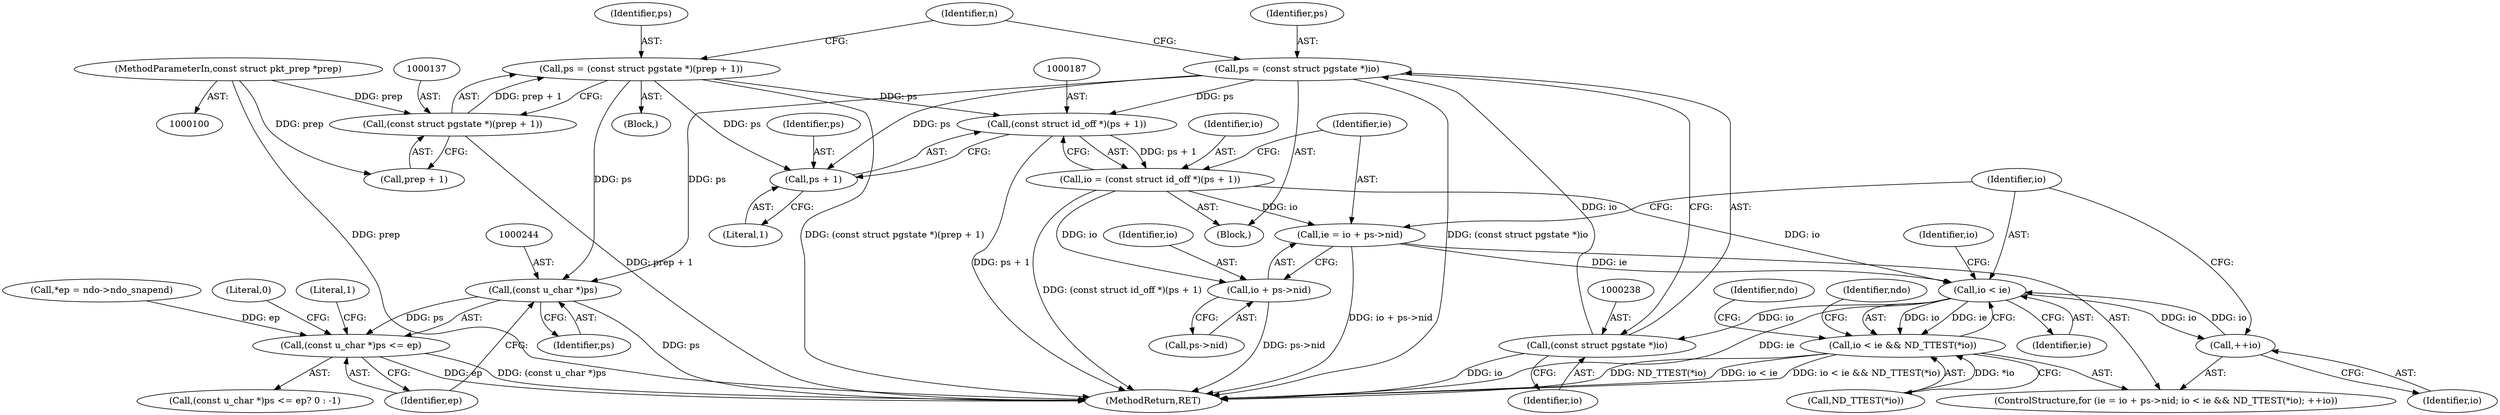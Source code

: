 digraph "0_tcpdump_cc356512f512e7fa423b3674db4bb31dbe40ffec@pointer" {
"1000235" [label="(Call,ps = (const struct pgstate *)io)"];
"1000237" [label="(Call,(const struct pgstate *)io)"];
"1000200" [label="(Call,io < ie)"];
"1000206" [label="(Call,++io)"];
"1000184" [label="(Call,io = (const struct id_off *)(ps + 1))"];
"1000186" [label="(Call,(const struct id_off *)(ps + 1))"];
"1000235" [label="(Call,ps = (const struct pgstate *)io)"];
"1000134" [label="(Call,ps = (const struct pgstate *)(prep + 1))"];
"1000136" [label="(Call,(const struct pgstate *)(prep + 1))"];
"1000102" [label="(MethodParameterIn,const struct pkt_prep *prep)"];
"1000192" [label="(Call,ie = io + ps->nid)"];
"1000199" [label="(Call,io < ie && ND_TTEST(*io))"];
"1000188" [label="(Call,ps + 1)"];
"1000243" [label="(Call,(const u_char *)ps)"];
"1000242" [label="(Call,(const u_char *)ps <= ep)"];
"1000194" [label="(Call,io + ps->nid)"];
"1000145" [label="(Identifier,n)"];
"1000188" [label="(Call,ps + 1)"];
"1000206" [label="(Call,++io)"];
"1000239" [label="(Identifier,io)"];
"1000235" [label="(Call,ps = (const struct pgstate *)io)"];
"1000203" [label="(Call,ND_TTEST(*io))"];
"1000211" [label="(Identifier,ndo)"];
"1000242" [label="(Call,(const u_char *)ps <= ep)"];
"1000249" [label="(Literal,1)"];
"1000190" [label="(Literal,1)"];
"1000237" [label="(Call,(const struct pgstate *)io)"];
"1000246" [label="(Identifier,ep)"];
"1000150" [label="(Block,)"];
"1000202" [label="(Identifier,ie)"];
"1000233" [label="(Identifier,ndo)"];
"1000108" [label="(Call,*ep = ndo->ndo_snapend)"];
"1000241" [label="(Call,(const u_char *)ps <= ep? 0 : -1)"];
"1000189" [label="(Identifier,ps)"];
"1000192" [label="(Call,ie = io + ps->nid)"];
"1000201" [label="(Identifier,io)"];
"1000207" [label="(Identifier,io)"];
"1000196" [label="(Call,ps->nid)"];
"1000243" [label="(Call,(const u_char *)ps)"];
"1000200" [label="(Call,io < ie)"];
"1000135" [label="(Identifier,ps)"];
"1000194" [label="(Call,io + ps->nid)"];
"1000184" [label="(Call,io = (const struct id_off *)(ps + 1))"];
"1000199" [label="(Call,io < ie && ND_TTEST(*io))"];
"1000205" [label="(Identifier,io)"];
"1000245" [label="(Identifier,ps)"];
"1000195" [label="(Identifier,io)"];
"1000136" [label="(Call,(const struct pgstate *)(prep + 1))"];
"1000236" [label="(Identifier,ps)"];
"1000186" [label="(Call,(const struct id_off *)(ps + 1))"];
"1000250" [label="(MethodReturn,RET)"];
"1000247" [label="(Literal,0)"];
"1000185" [label="(Identifier,io)"];
"1000104" [label="(Block,)"];
"1000134" [label="(Call,ps = (const struct pgstate *)(prep + 1))"];
"1000102" [label="(MethodParameterIn,const struct pkt_prep *prep)"];
"1000138" [label="(Call,prep + 1)"];
"1000191" [label="(ControlStructure,for (ie = io + ps->nid; io < ie && ND_TTEST(*io); ++io))"];
"1000193" [label="(Identifier,ie)"];
"1000235" -> "1000150"  [label="AST: "];
"1000235" -> "1000237"  [label="CFG: "];
"1000236" -> "1000235"  [label="AST: "];
"1000237" -> "1000235"  [label="AST: "];
"1000145" -> "1000235"  [label="CFG: "];
"1000235" -> "1000250"  [label="DDG: (const struct pgstate *)io"];
"1000235" -> "1000186"  [label="DDG: ps"];
"1000235" -> "1000188"  [label="DDG: ps"];
"1000237" -> "1000235"  [label="DDG: io"];
"1000235" -> "1000243"  [label="DDG: ps"];
"1000237" -> "1000239"  [label="CFG: "];
"1000238" -> "1000237"  [label="AST: "];
"1000239" -> "1000237"  [label="AST: "];
"1000237" -> "1000250"  [label="DDG: io"];
"1000200" -> "1000237"  [label="DDG: io"];
"1000200" -> "1000199"  [label="AST: "];
"1000200" -> "1000202"  [label="CFG: "];
"1000201" -> "1000200"  [label="AST: "];
"1000202" -> "1000200"  [label="AST: "];
"1000205" -> "1000200"  [label="CFG: "];
"1000199" -> "1000200"  [label="CFG: "];
"1000200" -> "1000250"  [label="DDG: ie"];
"1000200" -> "1000199"  [label="DDG: io"];
"1000200" -> "1000199"  [label="DDG: ie"];
"1000206" -> "1000200"  [label="DDG: io"];
"1000184" -> "1000200"  [label="DDG: io"];
"1000192" -> "1000200"  [label="DDG: ie"];
"1000200" -> "1000206"  [label="DDG: io"];
"1000206" -> "1000191"  [label="AST: "];
"1000206" -> "1000207"  [label="CFG: "];
"1000207" -> "1000206"  [label="AST: "];
"1000201" -> "1000206"  [label="CFG: "];
"1000184" -> "1000150"  [label="AST: "];
"1000184" -> "1000186"  [label="CFG: "];
"1000185" -> "1000184"  [label="AST: "];
"1000186" -> "1000184"  [label="AST: "];
"1000193" -> "1000184"  [label="CFG: "];
"1000184" -> "1000250"  [label="DDG: (const struct id_off *)(ps + 1)"];
"1000186" -> "1000184"  [label="DDG: ps + 1"];
"1000184" -> "1000192"  [label="DDG: io"];
"1000184" -> "1000194"  [label="DDG: io"];
"1000186" -> "1000188"  [label="CFG: "];
"1000187" -> "1000186"  [label="AST: "];
"1000188" -> "1000186"  [label="AST: "];
"1000186" -> "1000250"  [label="DDG: ps + 1"];
"1000134" -> "1000186"  [label="DDG: ps"];
"1000134" -> "1000104"  [label="AST: "];
"1000134" -> "1000136"  [label="CFG: "];
"1000135" -> "1000134"  [label="AST: "];
"1000136" -> "1000134"  [label="AST: "];
"1000145" -> "1000134"  [label="CFG: "];
"1000134" -> "1000250"  [label="DDG: (const struct pgstate *)(prep + 1)"];
"1000136" -> "1000134"  [label="DDG: prep + 1"];
"1000134" -> "1000188"  [label="DDG: ps"];
"1000134" -> "1000243"  [label="DDG: ps"];
"1000136" -> "1000138"  [label="CFG: "];
"1000137" -> "1000136"  [label="AST: "];
"1000138" -> "1000136"  [label="AST: "];
"1000136" -> "1000250"  [label="DDG: prep + 1"];
"1000102" -> "1000136"  [label="DDG: prep"];
"1000102" -> "1000100"  [label="AST: "];
"1000102" -> "1000250"  [label="DDG: prep"];
"1000102" -> "1000138"  [label="DDG: prep"];
"1000192" -> "1000191"  [label="AST: "];
"1000192" -> "1000194"  [label="CFG: "];
"1000193" -> "1000192"  [label="AST: "];
"1000194" -> "1000192"  [label="AST: "];
"1000201" -> "1000192"  [label="CFG: "];
"1000192" -> "1000250"  [label="DDG: io + ps->nid"];
"1000199" -> "1000191"  [label="AST: "];
"1000199" -> "1000203"  [label="CFG: "];
"1000203" -> "1000199"  [label="AST: "];
"1000211" -> "1000199"  [label="CFG: "];
"1000233" -> "1000199"  [label="CFG: "];
"1000199" -> "1000250"  [label="DDG: io < ie && ND_TTEST(*io)"];
"1000199" -> "1000250"  [label="DDG: io < ie"];
"1000199" -> "1000250"  [label="DDG: ND_TTEST(*io)"];
"1000203" -> "1000199"  [label="DDG: *io"];
"1000188" -> "1000190"  [label="CFG: "];
"1000189" -> "1000188"  [label="AST: "];
"1000190" -> "1000188"  [label="AST: "];
"1000243" -> "1000242"  [label="AST: "];
"1000243" -> "1000245"  [label="CFG: "];
"1000244" -> "1000243"  [label="AST: "];
"1000245" -> "1000243"  [label="AST: "];
"1000246" -> "1000243"  [label="CFG: "];
"1000243" -> "1000250"  [label="DDG: ps"];
"1000243" -> "1000242"  [label="DDG: ps"];
"1000242" -> "1000241"  [label="AST: "];
"1000242" -> "1000246"  [label="CFG: "];
"1000246" -> "1000242"  [label="AST: "];
"1000247" -> "1000242"  [label="CFG: "];
"1000249" -> "1000242"  [label="CFG: "];
"1000242" -> "1000250"  [label="DDG: ep"];
"1000242" -> "1000250"  [label="DDG: (const u_char *)ps"];
"1000108" -> "1000242"  [label="DDG: ep"];
"1000194" -> "1000196"  [label="CFG: "];
"1000195" -> "1000194"  [label="AST: "];
"1000196" -> "1000194"  [label="AST: "];
"1000194" -> "1000250"  [label="DDG: ps->nid"];
}

